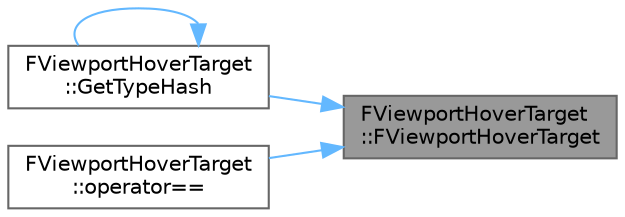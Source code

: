 digraph "FViewportHoverTarget::FViewportHoverTarget"
{
 // INTERACTIVE_SVG=YES
 // LATEX_PDF_SIZE
  bgcolor="transparent";
  edge [fontname=Helvetica,fontsize=10,labelfontname=Helvetica,labelfontsize=10];
  node [fontname=Helvetica,fontsize=10,shape=box,height=0.2,width=0.4];
  rankdir="RL";
  Node1 [id="Node000001",label="FViewportHoverTarget\l::FViewportHoverTarget",height=0.2,width=0.4,color="gray40", fillcolor="grey60", style="filled", fontcolor="black",tooltip="Construct from an actor."];
  Node1 -> Node2 [id="edge1_Node000001_Node000002",dir="back",color="steelblue1",style="solid",tooltip=" "];
  Node2 [id="Node000002",label="FViewportHoverTarget\l::GetTypeHash",height=0.2,width=0.4,color="grey40", fillcolor="white", style="filled",URL="$d3/d83/structFViewportHoverTarget.html#a2b9c81bab7a394995912998276870470",tooltip=" "];
  Node2 -> Node2 [id="edge2_Node000002_Node000002",dir="back",color="steelblue1",style="solid",tooltip=" "];
  Node1 -> Node3 [id="edge3_Node000001_Node000003",dir="back",color="steelblue1",style="solid",tooltip=" "];
  Node3 [id="Node000003",label="FViewportHoverTarget\l::operator==",height=0.2,width=0.4,color="grey40", fillcolor="white", style="filled",URL="$d3/d83/structFViewportHoverTarget.html#a60e6c9d9269ac117ca5ac5048fef5191",tooltip="Equality operator."];
}
